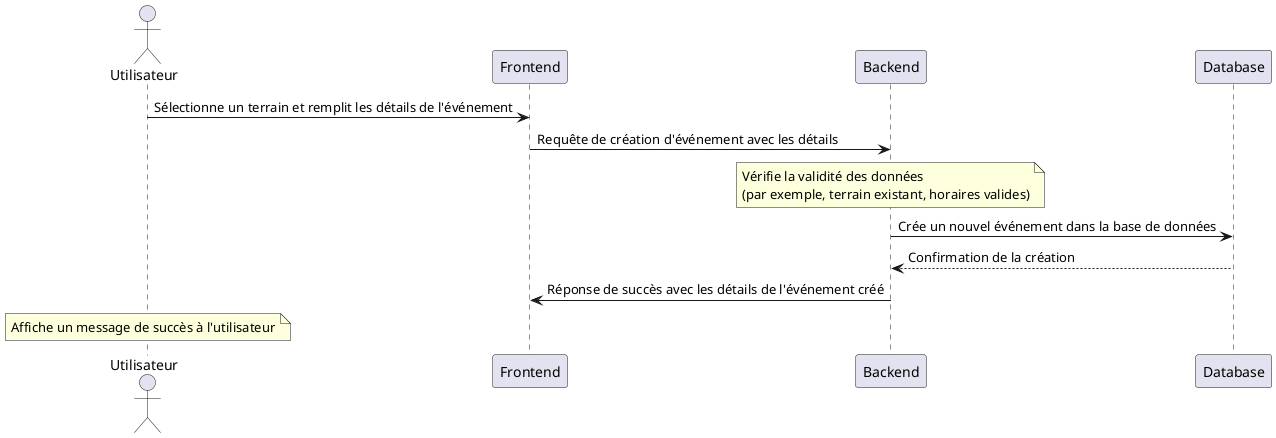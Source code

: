 @startuml
actor Utilisateur

Utilisateur -> Frontend: Sélectionne un terrain et remplit les détails de l'événement
Frontend -> Backend: Requête de création d'événement avec les détails
note over Backend
  Vérifie la validité des données
  (par exemple, terrain existant, horaires valides)
end note
Backend -> Database: Crée un nouvel événement dans la base de données
Database --> Backend: Confirmation de la création

Backend -> Frontend: Réponse de succès avec les détails de l'événement créé

note over Utilisateur
  Affiche un message de succès à l'utilisateur
end note
@enduml
